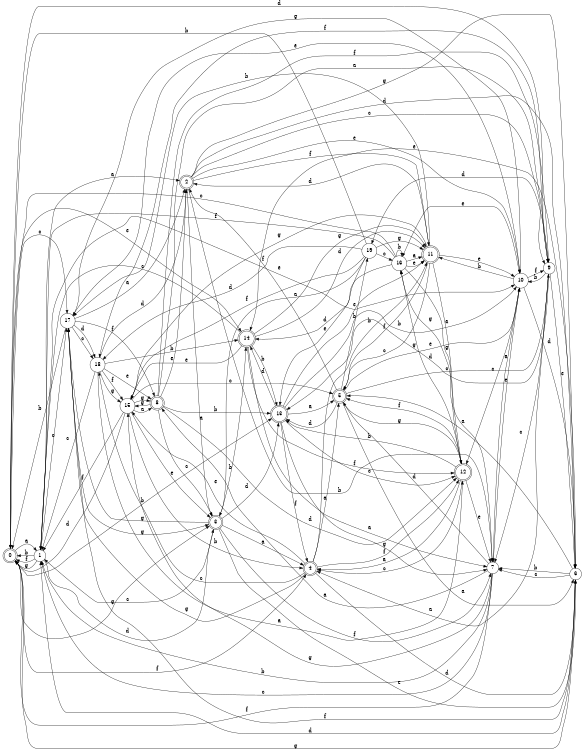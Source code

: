 digraph n16_8 {
__start0 [label="" shape="none"];

rankdir=LR;
size="8,5";

s0 [style="rounded,filled", color="black", fillcolor="white" shape="doublecircle", label="0"];
s1 [style="filled", color="black", fillcolor="white" shape="circle", label="1"];
s2 [style="rounded,filled", color="black", fillcolor="white" shape="doublecircle", label="2"];
s3 [style="rounded,filled", color="black", fillcolor="white" shape="doublecircle", label="3"];
s4 [style="rounded,filled", color="black", fillcolor="white" shape="doublecircle", label="4"];
s5 [style="rounded,filled", color="black", fillcolor="white" shape="doublecircle", label="5"];
s6 [style="filled", color="black", fillcolor="white" shape="circle", label="6"];
s7 [style="filled", color="black", fillcolor="white" shape="circle", label="7"];
s8 [style="rounded,filled", color="black", fillcolor="white" shape="doublecircle", label="8"];
s9 [style="filled", color="black", fillcolor="white" shape="circle", label="9"];
s10 [style="filled", color="black", fillcolor="white" shape="circle", label="10"];
s11 [style="rounded,filled", color="black", fillcolor="white" shape="doublecircle", label="11"];
s12 [style="rounded,filled", color="black", fillcolor="white" shape="doublecircle", label="12"];
s13 [style="rounded,filled", color="black", fillcolor="white" shape="doublecircle", label="13"];
s14 [style="rounded,filled", color="black", fillcolor="white" shape="doublecircle", label="14"];
s15 [style="filled", color="black", fillcolor="white" shape="circle", label="15"];
s16 [style="filled", color="black", fillcolor="white" shape="circle", label="16"];
s17 [style="filled", color="black", fillcolor="white" shape="circle", label="17"];
s18 [style="filled", color="black", fillcolor="white" shape="circle", label="18"];
s19 [style="filled", color="black", fillcolor="white" shape="circle", label="19"];
s0 -> s1 [label="a"];
s0 -> s13 [label="b"];
s0 -> s17 [label="c"];
s0 -> s9 [label="d"];
s0 -> s14 [label="e"];
s0 -> s4 [label="f"];
s0 -> s3 [label="g"];
s1 -> s2 [label="a"];
s1 -> s0 [label="b"];
s1 -> s17 [label="c"];
s1 -> s3 [label="d"];
s1 -> s10 [label="e"];
s1 -> s0 [label="f"];
s1 -> s0 [label="g"];
s2 -> s3 [label="a"];
s2 -> s7 [label="b"];
s2 -> s9 [label="c"];
s2 -> s6 [label="d"];
s2 -> s10 [label="e"];
s2 -> s11 [label="f"];
s2 -> s6 [label="g"];
s3 -> s4 [label="a"];
s3 -> s14 [label="b"];
s3 -> s1 [label="c"];
s3 -> s13 [label="d"];
s3 -> s6 [label="e"];
s3 -> s7 [label="f"];
s3 -> s17 [label="g"];
s4 -> s5 [label="a"];
s4 -> s11 [label="b"];
s4 -> s18 [label="c"];
s4 -> s6 [label="d"];
s4 -> s15 [label="e"];
s4 -> s12 [label="f"];
s4 -> s17 [label="g"];
s5 -> s6 [label="a"];
s5 -> s19 [label="b"];
s5 -> s9 [label="c"];
s5 -> s13 [label="d"];
s5 -> s10 [label="e"];
s5 -> s2 [label="f"];
s5 -> s12 [label="g"];
s6 -> s5 [label="a"];
s6 -> s7 [label="b"];
s6 -> s7 [label="c"];
s6 -> s1 [label="d"];
s6 -> s14 [label="e"];
s6 -> s17 [label="f"];
s6 -> s0 [label="g"];
s7 -> s8 [label="a"];
s7 -> s1 [label="b"];
s7 -> s1 [label="c"];
s7 -> s5 [label="d"];
s7 -> s10 [label="e"];
s7 -> s0 [label="f"];
s7 -> s15 [label="g"];
s8 -> s9 [label="a"];
s8 -> s13 [label="b"];
s8 -> s3 [label="c"];
s8 -> s12 [label="d"];
s8 -> s2 [label="e"];
s8 -> s9 [label="f"];
s8 -> s15 [label="g"];
s9 -> s4 [label="a"];
s9 -> s10 [label="b"];
s9 -> s7 [label="c"];
s9 -> s19 [label="d"];
s9 -> s6 [label="e"];
s9 -> s18 [label="f"];
s9 -> s13 [label="g"];
s10 -> s7 [label="a"];
s10 -> s11 [label="b"];
s10 -> s12 [label="c"];
s10 -> s6 [label="d"];
s10 -> s16 [label="e"];
s10 -> s9 [label="f"];
s10 -> s17 [label="g"];
s11 -> s12 [label="a"];
s11 -> s17 [label="b"];
s11 -> s5 [label="c"];
s11 -> s2 [label="d"];
s11 -> s10 [label="e"];
s11 -> s5 [label="f"];
s11 -> s15 [label="g"];
s12 -> s4 [label="a"];
s12 -> s13 [label="b"];
s12 -> s4 [label="c"];
s12 -> s16 [label="d"];
s12 -> s7 [label="e"];
s12 -> s5 [label="f"];
s12 -> s16 [label="g"];
s13 -> s5 [label="a"];
s13 -> s10 [label="b"];
s13 -> s12 [label="c"];
s13 -> s14 [label="d"];
s13 -> s11 [label="e"];
s13 -> s4 [label="f"];
s13 -> s7 [label="g"];
s14 -> s7 [label="a"];
s14 -> s13 [label="b"];
s14 -> s1 [label="c"];
s14 -> s11 [label="d"];
s14 -> s15 [label="e"];
s14 -> s12 [label="f"];
s14 -> s11 [label="g"];
s15 -> s8 [label="a"];
s15 -> s4 [label="b"];
s15 -> s5 [label="c"];
s15 -> s0 [label="d"];
s15 -> s3 [label="e"];
s15 -> s1 [label="f"];
s15 -> s8 [label="g"];
s16 -> s11 [label="a"];
s16 -> s16 [label="b"];
s16 -> s0 [label="c"];
s16 -> s14 [label="d"];
s16 -> s11 [label="e"];
s16 -> s1 [label="f"];
s16 -> s7 [label="g"];
s17 -> s2 [label="a"];
s17 -> s0 [label="b"];
s17 -> s18 [label="c"];
s17 -> s18 [label="d"];
s17 -> s10 [label="e"];
s17 -> s8 [label="f"];
s17 -> s3 [label="g"];
s18 -> s12 [label="a"];
s18 -> s14 [label="b"];
s18 -> s1 [label="c"];
s18 -> s2 [label="d"];
s18 -> s8 [label="e"];
s18 -> s15 [label="f"];
s18 -> s15 [label="g"];
s19 -> s3 [label="a"];
s19 -> s0 [label="b"];
s19 -> s16 [label="c"];
s19 -> s18 [label="d"];
s19 -> s13 [label="e"];
s19 -> s15 [label="f"];
s19 -> s11 [label="g"];

}